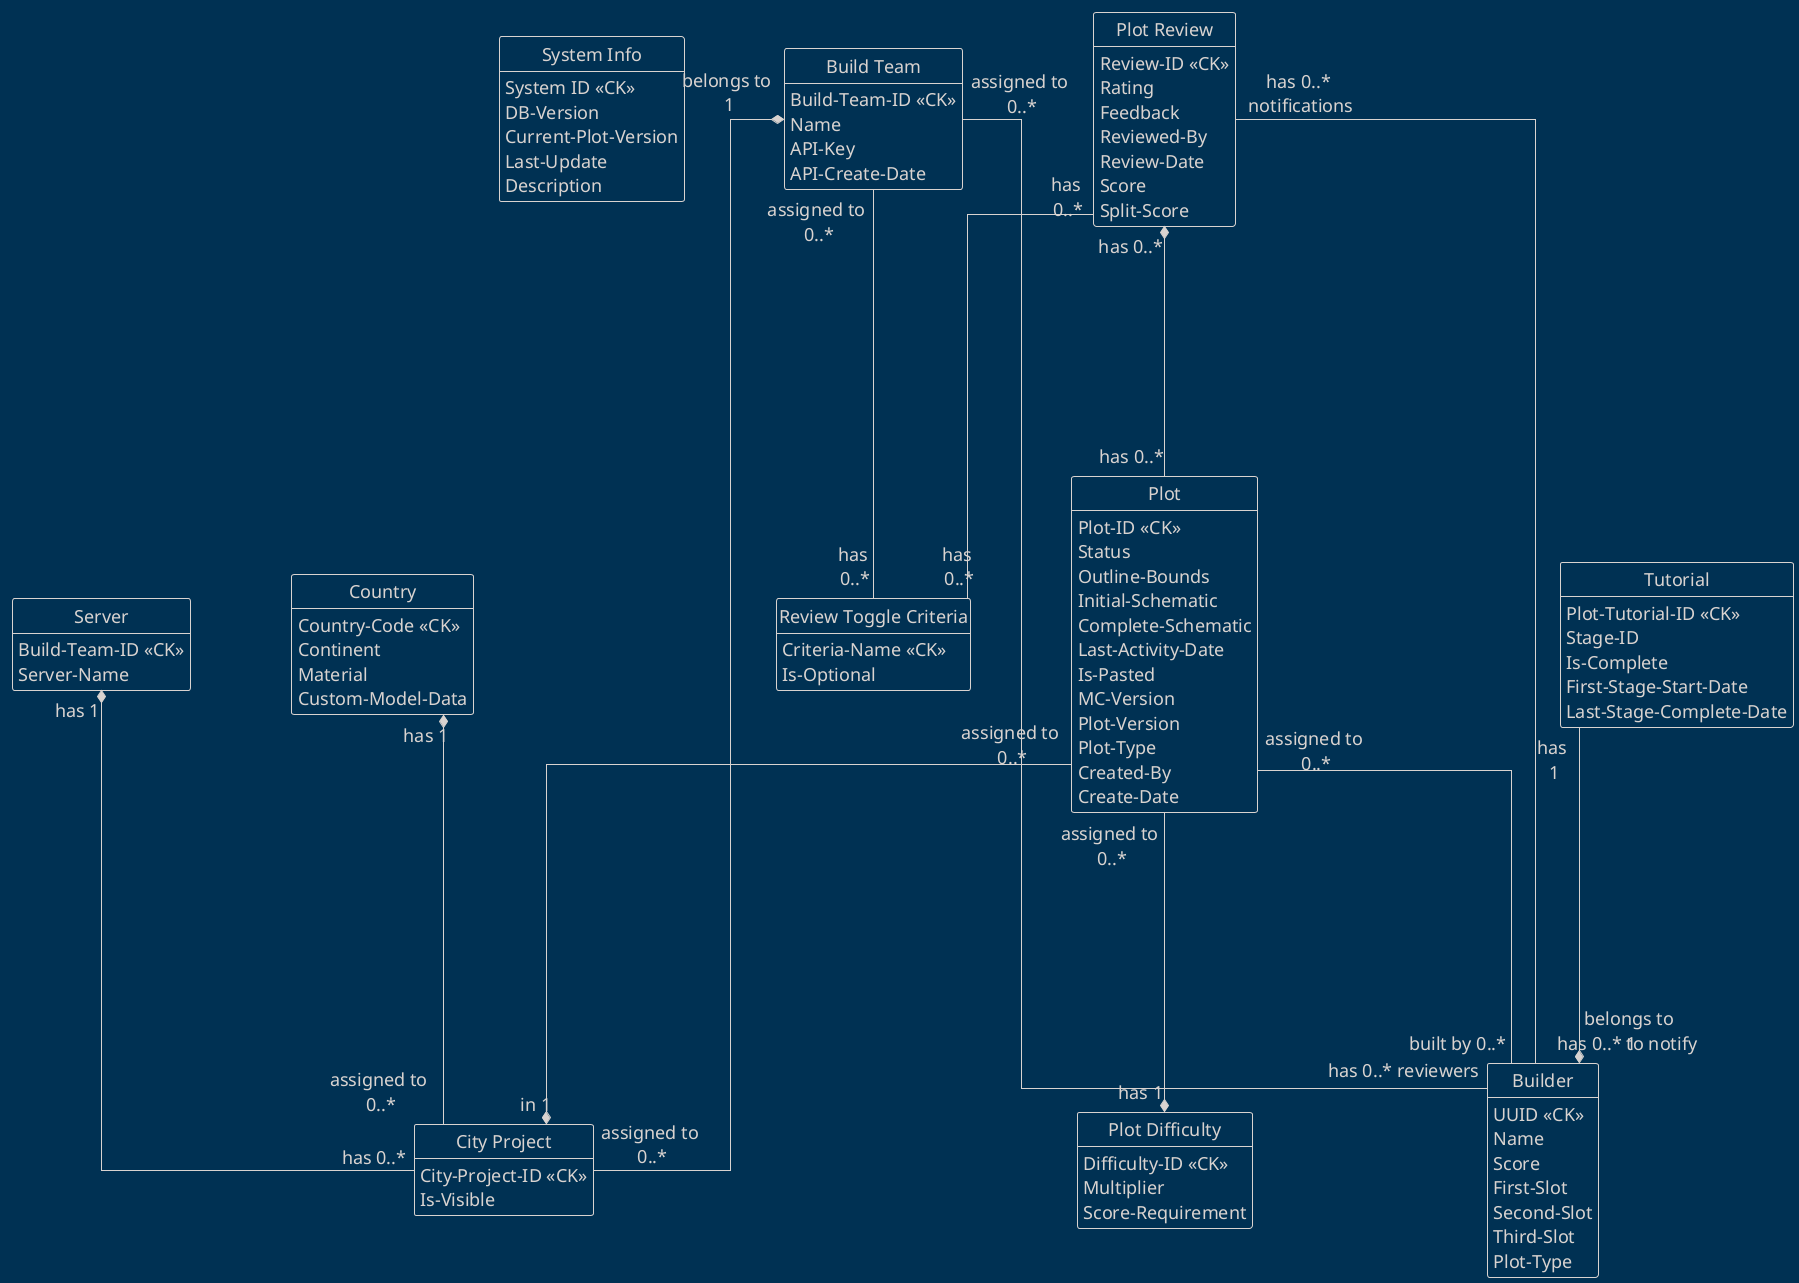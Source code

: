 @startuml
skinparam nodesep 100
skinparam ranksep 250
skinparam defaultFontSize 18

skinparam linetype ortho

hide circle
hide empty members
!theme blueprint

entity "System Info" as system_info {
    System ID <<CK>>
    DB-Version
    Current-Plot-Version
    Last-Update
    Description
}

entity "Build Team" as build_team {
    Build-Team-ID <<CK>>
    Name
    API-Key
    API-Create-Date
}

entity "Server" as server {
    Build-Team-ID <<CK>>
    Server-Name
}

entity "Country" as country {
    Country-Code <<CK>>
    Continent
    Material
    Custom-Model-Data
}

entity "City Project" as city_project {
    City-Project-ID <<CK>>
    Is-Visible
}

entity "Builder" as builder {
    UUID <<CK>>
    Name
    Score
    First-Slot
    Second-Slot
    Third-Slot
    Plot-Type
}

entity "Plot Difficulty" as plot_difficulty {
    Difficulty-ID <<CK>>
    Multiplier
    Score-Requirement
}

entity "Plot" as plot {
    Plot-ID <<CK>>
    Status
    Outline-Bounds
    Initial-Schematic
    Complete-Schematic
    Last-Activity-Date
    Is-Pasted
    MC-Version
    Plot-Version
    Plot-Type
    Created-By
    Create-Date
}

entity "Tutorial" as tutorial {
    Plot-Tutorial-ID <<CK>>
    Stage-ID
    Is-Complete
    First-Stage-Start-Date
    Last-Stage-Complete-Date
}

entity "Plot Review" as plot_review {
    Review-ID <<CK>>
    Rating
    Feedback
    Reviewed-By
    Review-Date
    Score
    Split-Score
}

entity "Review Toggle Criteria" as review_toggle_criteria {
    Criteria-Name <<CK>>
    Is-Optional
}

build_team "belongs to \n1" *--- "assigned to \n0..*" city_project
build_team "assigned to \n0..*" -- "has 0..* reviewers" builder
build_team "assigned to \n0..*" -- "has \n0..*" review_toggle_criteria

plot_review "has 0..*\n notifications" -- "has 0..* to notify" builder
plot_review "has 0..*" *-- "has 0..*" plot
plot_review "has \n0..*" -- "has \n0..*" review_toggle_criteria

server "has 1" *-- "has 0..*" city_project
country "has 1" *-- "assigned to \n0..*" city_project

plot "assigned to\n 0..*" -- "built by 0..*" builder

plot "assigned to \n0..*" --* "in 1" city_project
plot "assigned to \n0..*" --* "has 1" plot_difficulty

tutorial "has \n1" --* "belongs to \n1" builder
@enduml